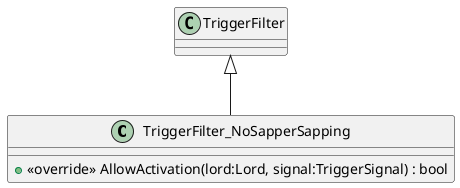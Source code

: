 @startuml
class TriggerFilter_NoSapperSapping {
    + <<override>> AllowActivation(lord:Lord, signal:TriggerSignal) : bool
}
TriggerFilter <|-- TriggerFilter_NoSapperSapping
@enduml
